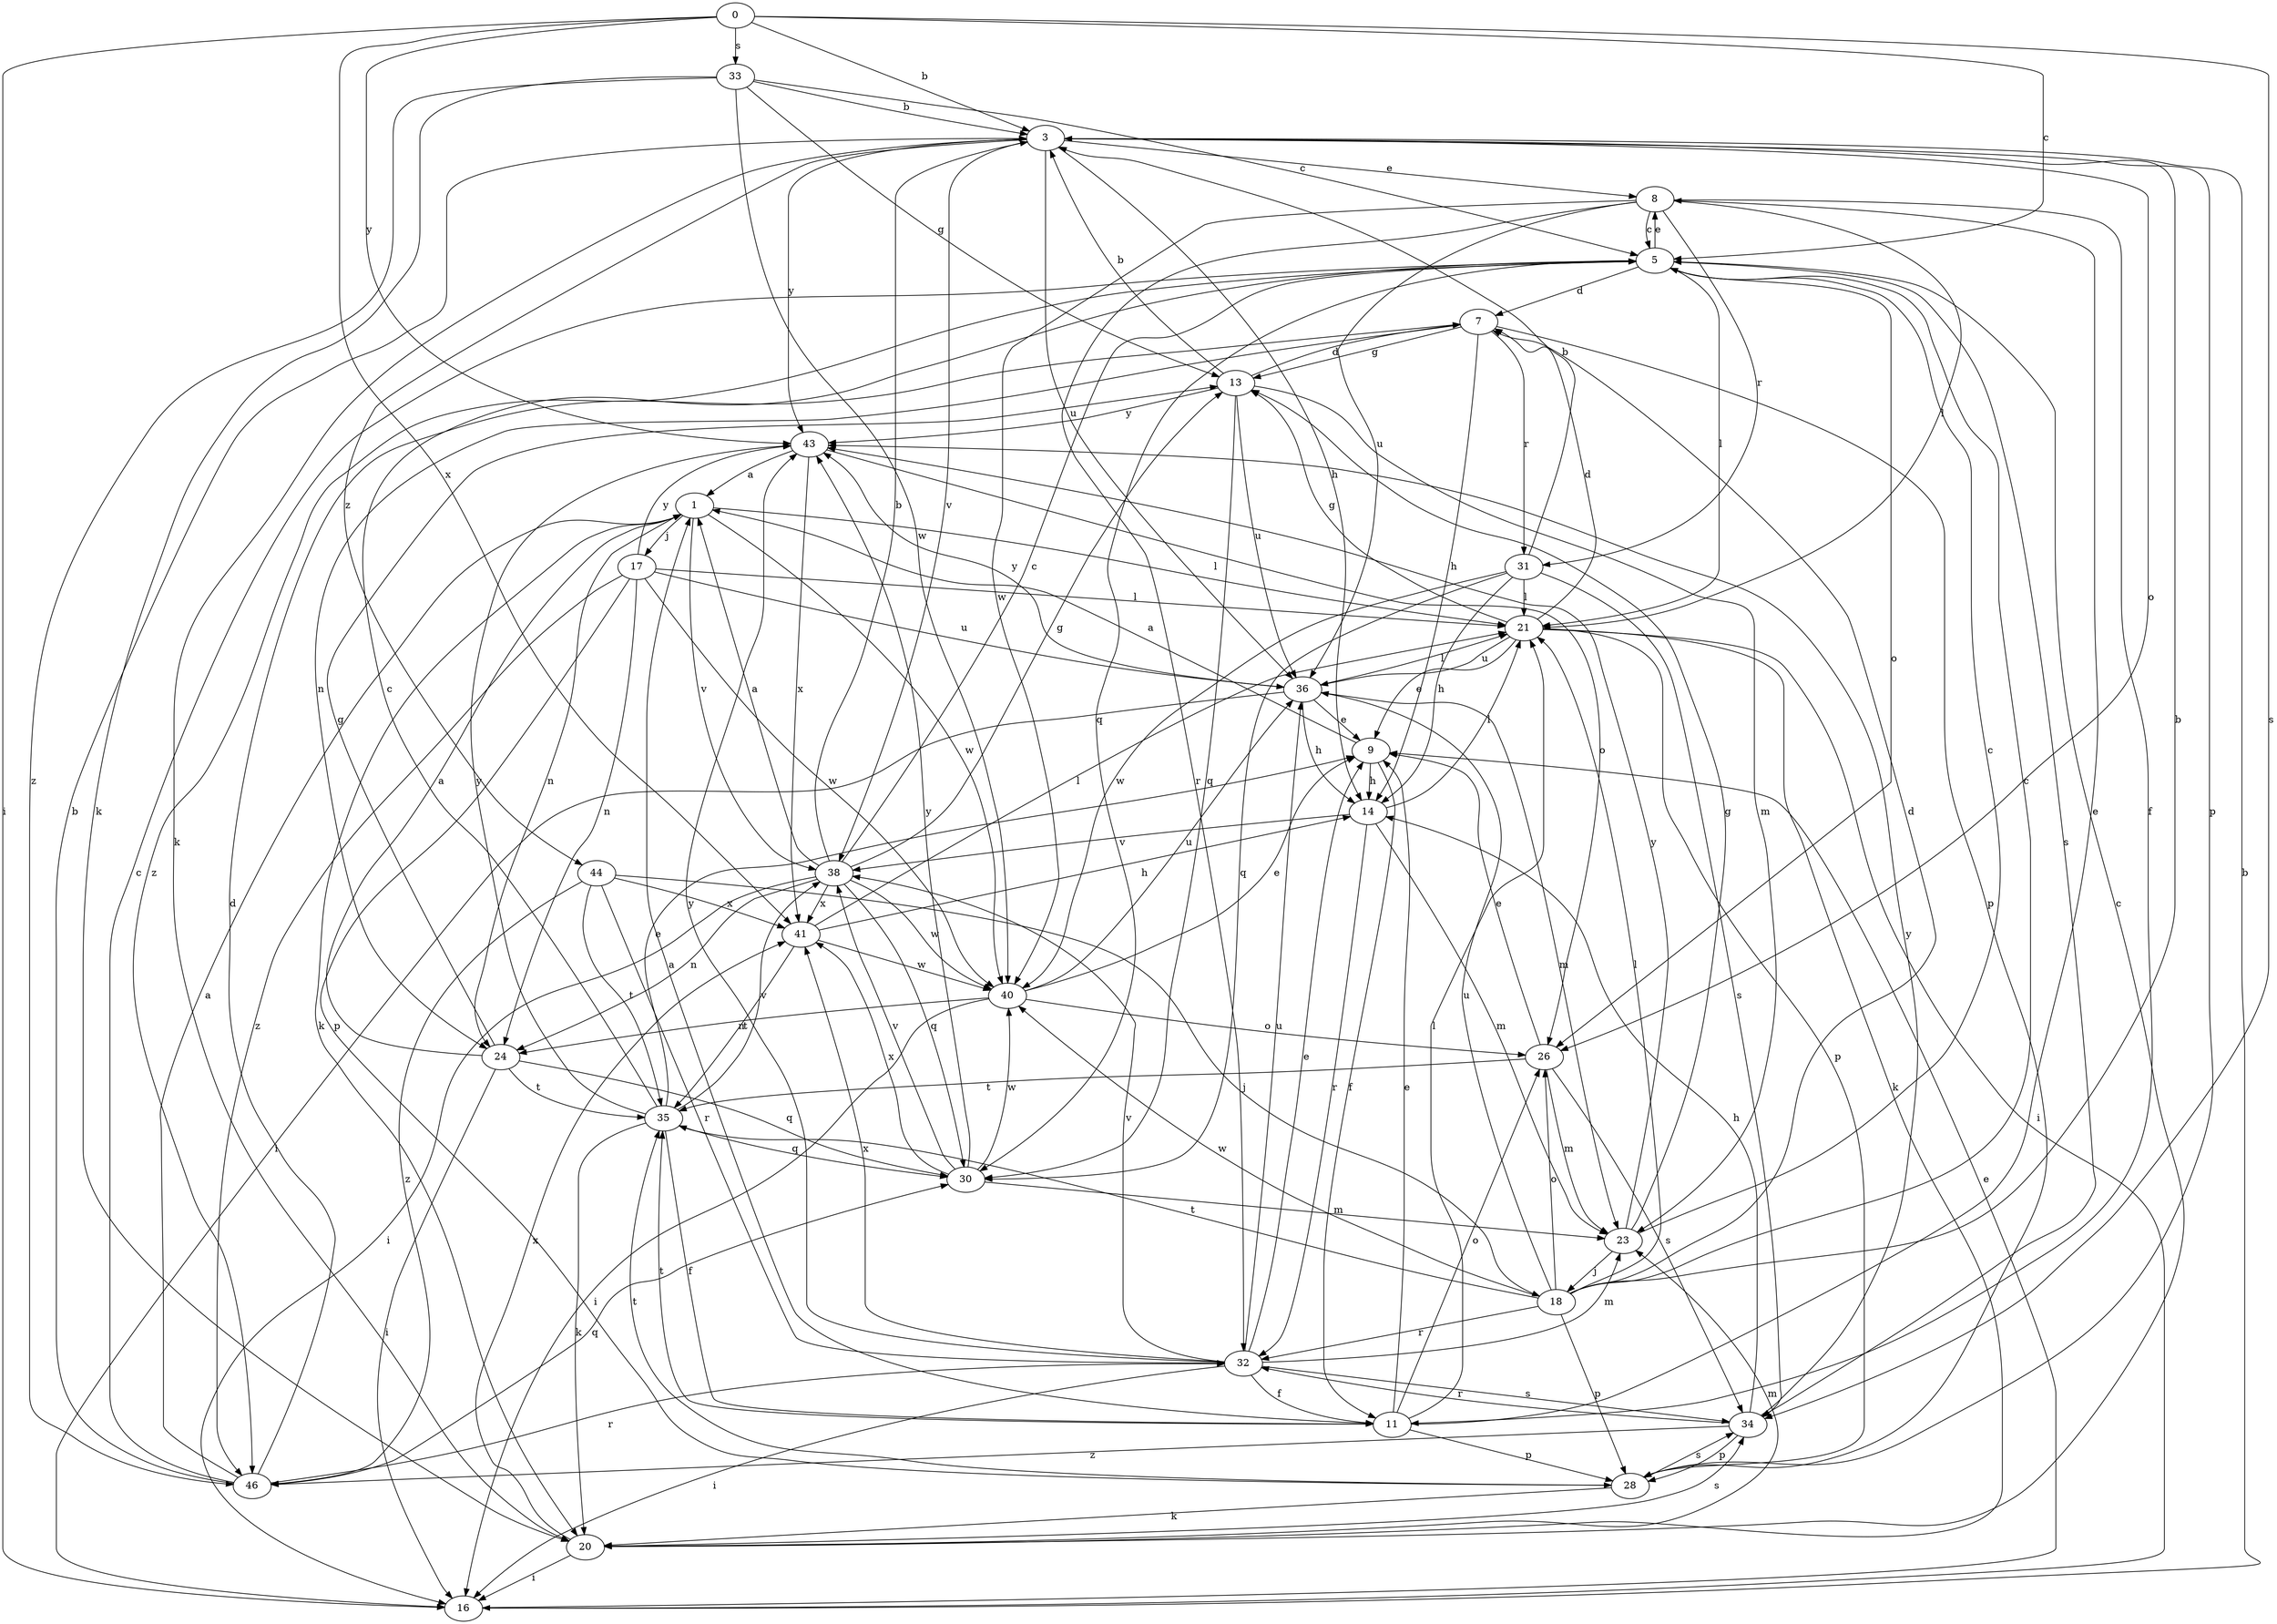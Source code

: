 strict digraph  {
0;
1;
3;
5;
7;
8;
9;
11;
13;
14;
16;
17;
18;
20;
21;
23;
24;
26;
28;
30;
31;
32;
33;
34;
35;
36;
38;
40;
41;
43;
44;
46;
0 -> 3  [label=b];
0 -> 5  [label=c];
0 -> 16  [label=i];
0 -> 33  [label=s];
0 -> 34  [label=s];
0 -> 41  [label=x];
0 -> 43  [label=y];
1 -> 17  [label=j];
1 -> 20  [label=k];
1 -> 21  [label=l];
1 -> 24  [label=n];
1 -> 38  [label=v];
1 -> 40  [label=w];
3 -> 8  [label=e];
3 -> 14  [label=h];
3 -> 20  [label=k];
3 -> 26  [label=o];
3 -> 28  [label=p];
3 -> 36  [label=u];
3 -> 38  [label=v];
3 -> 43  [label=y];
3 -> 44  [label=z];
5 -> 7  [label=d];
5 -> 8  [label=e];
5 -> 21  [label=l];
5 -> 26  [label=o];
5 -> 30  [label=q];
5 -> 34  [label=s];
5 -> 46  [label=z];
7 -> 13  [label=g];
7 -> 14  [label=h];
7 -> 24  [label=n];
7 -> 28  [label=p];
7 -> 31  [label=r];
8 -> 5  [label=c];
8 -> 11  [label=f];
8 -> 21  [label=l];
8 -> 31  [label=r];
8 -> 32  [label=r];
8 -> 36  [label=u];
8 -> 40  [label=w];
9 -> 1  [label=a];
9 -> 11  [label=f];
9 -> 14  [label=h];
11 -> 1  [label=a];
11 -> 8  [label=e];
11 -> 9  [label=e];
11 -> 21  [label=l];
11 -> 26  [label=o];
11 -> 28  [label=p];
11 -> 35  [label=t];
13 -> 3  [label=b];
13 -> 7  [label=d];
13 -> 23  [label=m];
13 -> 30  [label=q];
13 -> 36  [label=u];
13 -> 43  [label=y];
14 -> 21  [label=l];
14 -> 23  [label=m];
14 -> 32  [label=r];
14 -> 38  [label=v];
16 -> 3  [label=b];
16 -> 9  [label=e];
17 -> 21  [label=l];
17 -> 24  [label=n];
17 -> 28  [label=p];
17 -> 36  [label=u];
17 -> 40  [label=w];
17 -> 43  [label=y];
17 -> 46  [label=z];
18 -> 3  [label=b];
18 -> 5  [label=c];
18 -> 7  [label=d];
18 -> 21  [label=l];
18 -> 26  [label=o];
18 -> 28  [label=p];
18 -> 32  [label=r];
18 -> 35  [label=t];
18 -> 36  [label=u];
18 -> 40  [label=w];
20 -> 5  [label=c];
20 -> 16  [label=i];
20 -> 23  [label=m];
20 -> 34  [label=s];
20 -> 41  [label=x];
21 -> 7  [label=d];
21 -> 9  [label=e];
21 -> 13  [label=g];
21 -> 16  [label=i];
21 -> 20  [label=k];
21 -> 28  [label=p];
21 -> 36  [label=u];
23 -> 5  [label=c];
23 -> 13  [label=g];
23 -> 18  [label=j];
23 -> 43  [label=y];
24 -> 1  [label=a];
24 -> 13  [label=g];
24 -> 16  [label=i];
24 -> 30  [label=q];
24 -> 35  [label=t];
26 -> 9  [label=e];
26 -> 23  [label=m];
26 -> 34  [label=s];
26 -> 35  [label=t];
28 -> 20  [label=k];
28 -> 34  [label=s];
28 -> 35  [label=t];
30 -> 23  [label=m];
30 -> 38  [label=v];
30 -> 40  [label=w];
30 -> 41  [label=x];
30 -> 43  [label=y];
31 -> 3  [label=b];
31 -> 14  [label=h];
31 -> 21  [label=l];
31 -> 30  [label=q];
31 -> 34  [label=s];
31 -> 40  [label=w];
32 -> 9  [label=e];
32 -> 11  [label=f];
32 -> 16  [label=i];
32 -> 23  [label=m];
32 -> 34  [label=s];
32 -> 36  [label=u];
32 -> 38  [label=v];
32 -> 41  [label=x];
32 -> 43  [label=y];
33 -> 3  [label=b];
33 -> 5  [label=c];
33 -> 13  [label=g];
33 -> 20  [label=k];
33 -> 40  [label=w];
33 -> 46  [label=z];
34 -> 14  [label=h];
34 -> 28  [label=p];
34 -> 32  [label=r];
34 -> 43  [label=y];
34 -> 46  [label=z];
35 -> 5  [label=c];
35 -> 9  [label=e];
35 -> 11  [label=f];
35 -> 20  [label=k];
35 -> 30  [label=q];
35 -> 38  [label=v];
35 -> 43  [label=y];
36 -> 9  [label=e];
36 -> 14  [label=h];
36 -> 16  [label=i];
36 -> 21  [label=l];
36 -> 23  [label=m];
36 -> 43  [label=y];
38 -> 1  [label=a];
38 -> 3  [label=b];
38 -> 5  [label=c];
38 -> 13  [label=g];
38 -> 16  [label=i];
38 -> 24  [label=n];
38 -> 30  [label=q];
38 -> 40  [label=w];
38 -> 41  [label=x];
40 -> 9  [label=e];
40 -> 16  [label=i];
40 -> 24  [label=n];
40 -> 26  [label=o];
40 -> 36  [label=u];
41 -> 14  [label=h];
41 -> 21  [label=l];
41 -> 35  [label=t];
41 -> 40  [label=w];
43 -> 1  [label=a];
43 -> 26  [label=o];
43 -> 41  [label=x];
44 -> 18  [label=j];
44 -> 32  [label=r];
44 -> 35  [label=t];
44 -> 41  [label=x];
44 -> 46  [label=z];
46 -> 1  [label=a];
46 -> 3  [label=b];
46 -> 5  [label=c];
46 -> 7  [label=d];
46 -> 30  [label=q];
46 -> 32  [label=r];
}
